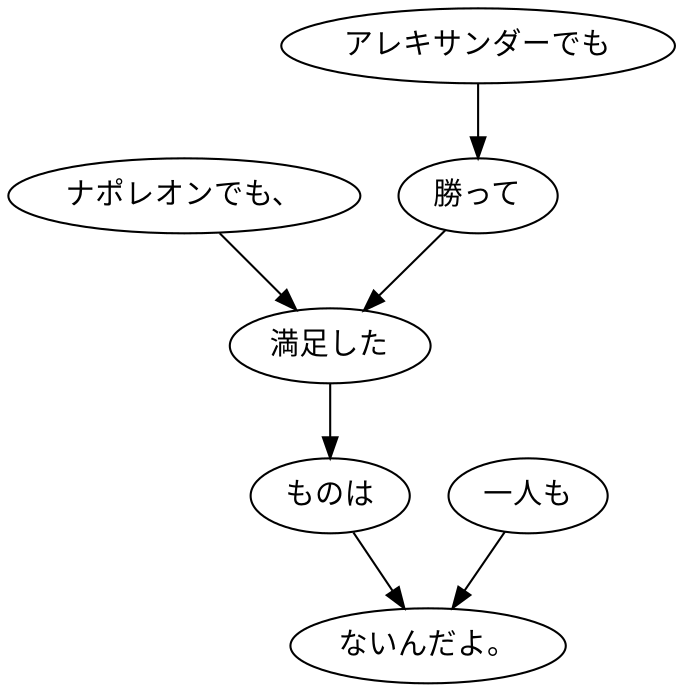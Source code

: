 digraph graph5513 {
	node0 [label="ナポレオンでも、"];
	node1 [label="アレキサンダーでも"];
	node2 [label="勝って"];
	node3 [label="満足した"];
	node4 [label="ものは"];
	node5 [label="一人も"];
	node6 [label="ないんだよ。"];
	node0 -> node3;
	node1 -> node2;
	node2 -> node3;
	node3 -> node4;
	node4 -> node6;
	node5 -> node6;
}
